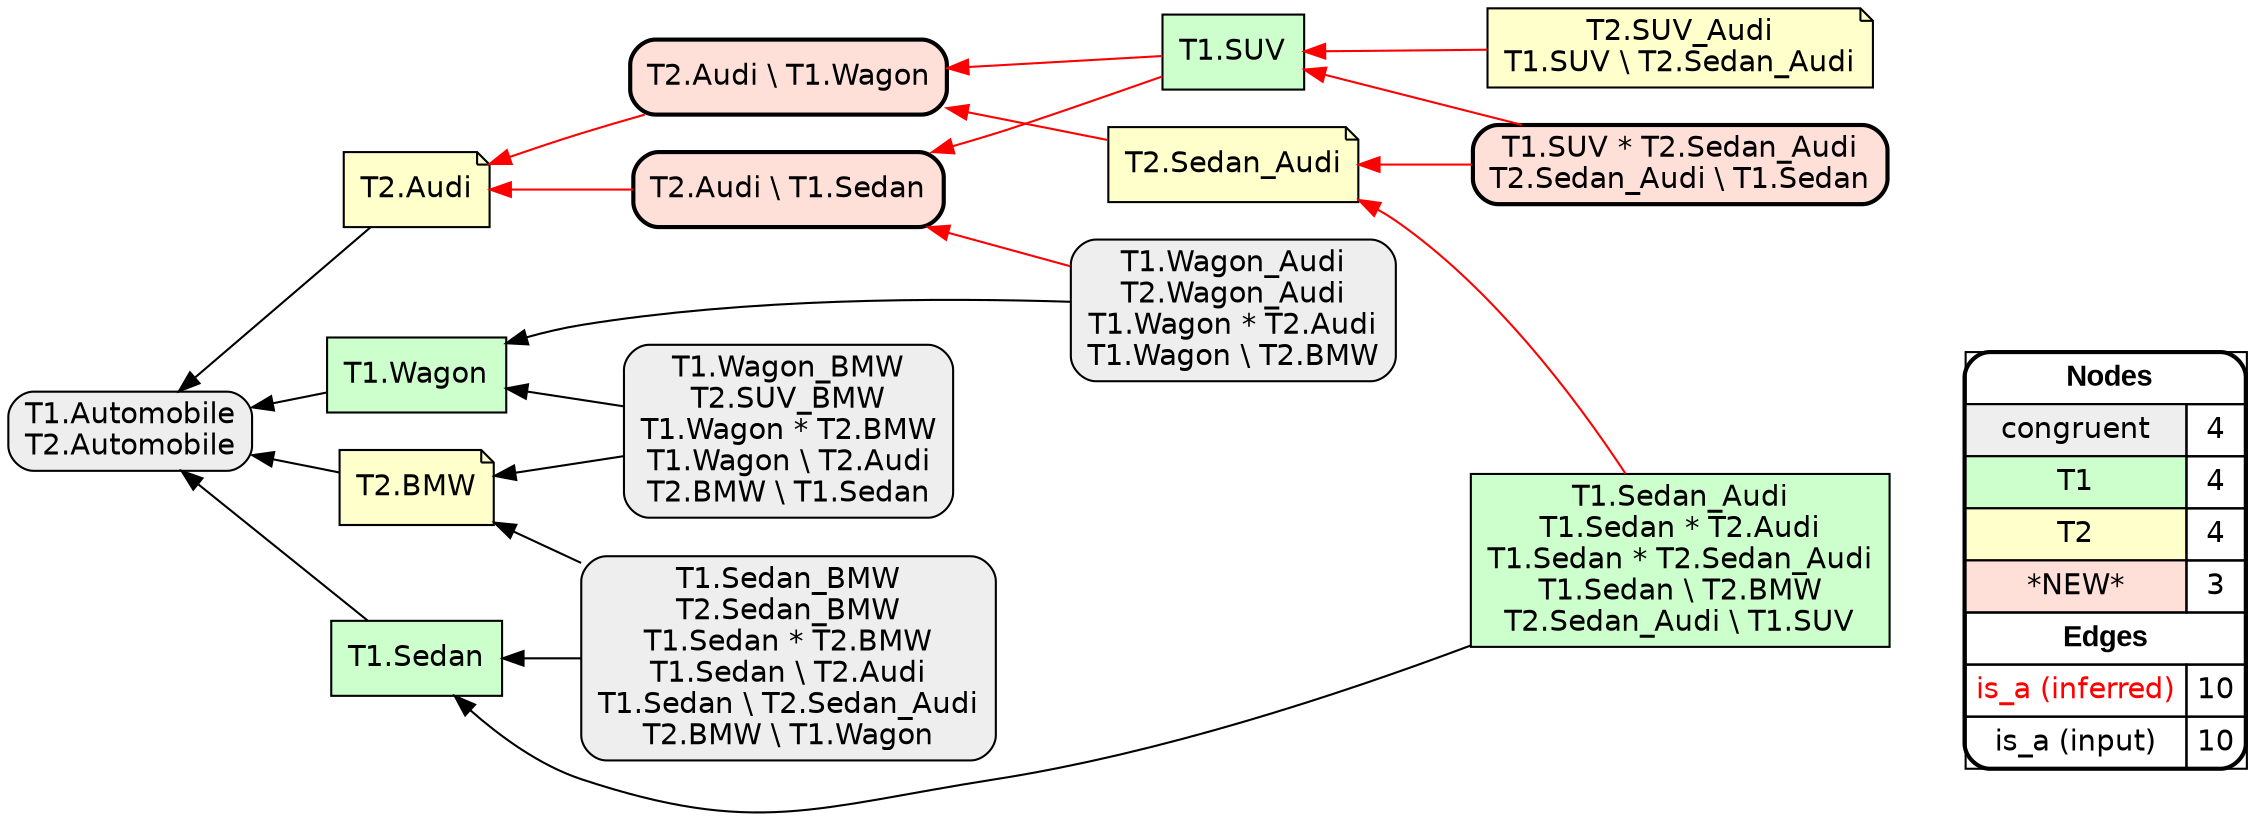 digraph{
rankdir=RL
node[shape=box style="filled,rounded" fillcolor="#EEEEEE" fontname="helvetica"] 
"T1.Automobile\nT2.Automobile"
"T1.Wagon_Audi\nT2.Wagon_Audi\nT1.Wagon * T2.Audi\nT1.Wagon \\ T2.BMW"
"T1.Sedan_BMW\nT2.Sedan_BMW\nT1.Sedan * T2.BMW\nT1.Sedan \\ T2.Audi\nT1.Sedan \\ T2.Sedan_Audi\nT2.BMW \\ T1.Wagon"
"T1.Wagon_BMW\nT2.SUV_BMW\nT1.Wagon * T2.BMW\nT1.Wagon \\ T2.Audi\nT2.BMW \\ T1.Sedan"
node[shape=box style=filled fillcolor="#CCFFCC" fontname="helvetica"] 
"T1.Sedan_Audi\nT1.Sedan * T2.Audi\nT1.Sedan * T2.Sedan_Audi\nT1.Sedan \\ T2.BMW\nT2.Sedan_Audi \\ T1.SUV"
"T1.Wagon"
"T1.Sedan"
"T1.SUV"
node[shape=note style=filled fillcolor="#FFFFCC" fontname="helvetica"] 
"T2.Audi"
"T2.BMW"
"T2.SUV_Audi\nT1.SUV \\ T2.Sedan_Audi"
"T2.Sedan_Audi"
node[shape=box style="filled,rounded,bold" fillcolor="#FFE0D8" fontname="helvetica"] 
"T1.SUV * T2.Sedan_Audi\nT2.Sedan_Audi \\ T1.Sedan"
"T2.Audi \\ T1.Wagon"
"T2.Audi \\ T1.Sedan"
edge[arrowhead=normal style=dotted color="#000000" constraint=true penwidth=1]
edge[arrowhead=normal style=solid color="#FF0000" constraint=true penwidth=1]
"T2.SUV_Audi\nT1.SUV \\ T2.Sedan_Audi" -> "T1.SUV"
"T1.SUV * T2.Sedan_Audi\nT2.Sedan_Audi \\ T1.Sedan" -> "T1.SUV"
"T1.Sedan_Audi\nT1.Sedan * T2.Audi\nT1.Sedan * T2.Sedan_Audi\nT1.Sedan \\ T2.BMW\nT2.Sedan_Audi \\ T1.SUV" -> "T2.Sedan_Audi"
"T1.SUV * T2.Sedan_Audi\nT2.Sedan_Audi \\ T1.Sedan" -> "T2.Sedan_Audi"
"T1.SUV" -> "T2.Audi \\ T1.Wagon"
"T2.Audi \\ T1.Sedan" -> "T2.Audi"
"T1.SUV" -> "T2.Audi \\ T1.Sedan"
"T1.Wagon_Audi\nT2.Wagon_Audi\nT1.Wagon * T2.Audi\nT1.Wagon \\ T2.BMW" -> "T2.Audi \\ T1.Sedan"
"T2.Audi \\ T1.Wagon" -> "T2.Audi"
"T2.Sedan_Audi" -> "T2.Audi \\ T1.Wagon"
edge[arrowhead=normal style=solid color="#000000" constraint=true penwidth=1]
"T1.Sedan_Audi\nT1.Sedan * T2.Audi\nT1.Sedan * T2.Sedan_Audi\nT1.Sedan \\ T2.BMW\nT2.Sedan_Audi \\ T1.SUV" -> "T1.Sedan"
"T1.Wagon_Audi\nT2.Wagon_Audi\nT1.Wagon * T2.Audi\nT1.Wagon \\ T2.BMW" -> "T1.Wagon"
"T1.Sedan_BMW\nT2.Sedan_BMW\nT1.Sedan * T2.BMW\nT1.Sedan \\ T2.Audi\nT1.Sedan \\ T2.Sedan_Audi\nT2.BMW \\ T1.Wagon" -> "T1.Sedan"
"T1.Wagon" -> "T1.Automobile\nT2.Automobile"
"T1.Sedan" -> "T1.Automobile\nT2.Automobile"
"T1.Wagon_BMW\nT2.SUV_BMW\nT1.Wagon * T2.BMW\nT1.Wagon \\ T2.Audi\nT2.BMW \\ T1.Sedan" -> "T1.Wagon"
"T2.Audi" -> "T1.Automobile\nT2.Automobile"
"T2.BMW" -> "T1.Automobile\nT2.Automobile"
"T1.Wagon_BMW\nT2.SUV_BMW\nT1.Wagon * T2.BMW\nT1.Wagon \\ T2.Audi\nT2.BMW \\ T1.Sedan" -> "T2.BMW"
"T1.Sedan_BMW\nT2.Sedan_BMW\nT1.Sedan * T2.BMW\nT1.Sedan \\ T2.Audi\nT1.Sedan \\ T2.Sedan_Audi\nT2.BMW \\ T1.Wagon" -> "T2.BMW"
node[shape=box] 
{rank=source Legend [fillcolor= white margin=0 label=< 
 <TABLE BORDER="0" CELLBORDER="1" CELLSPACING="0" CELLPADDING="4"> 
<TR> <TD COLSPAN="2"><font face="Arial Black"> Nodes</font></TD> </TR> 
<TR> 
 <TD bgcolor="#EEEEEE" fontname="helvetica">congruent</TD> 
 <TD>4</TD> 
 </TR> 
<TR> 
 <TD bgcolor="#CCFFCC" fontname="helvetica">T1</TD> 
 <TD>4</TD> 
 </TR> 
<TR> 
 <TD bgcolor="#FFFFCC" fontname="helvetica">T2</TD> 
 <TD>4</TD> 
 </TR> 
<TR> 
 <TD bgcolor="#FFE0D8" fontname="helvetica">*NEW*</TD> 
 <TD>3</TD> 
 </TR> 
<TR> <TD COLSPAN="2"><font face = "Arial Black"> Edges </font></TD> </TR> 
<TR> 
 <TD><font color ="#FF0000">is_a (inferred)</font></TD><TD>10</TD>
</TR>
<TR> 
 <TD><font color ="#000000">is_a (input)</font></TD><TD>10</TD>
</TR>
</TABLE> 
 >] } 
}